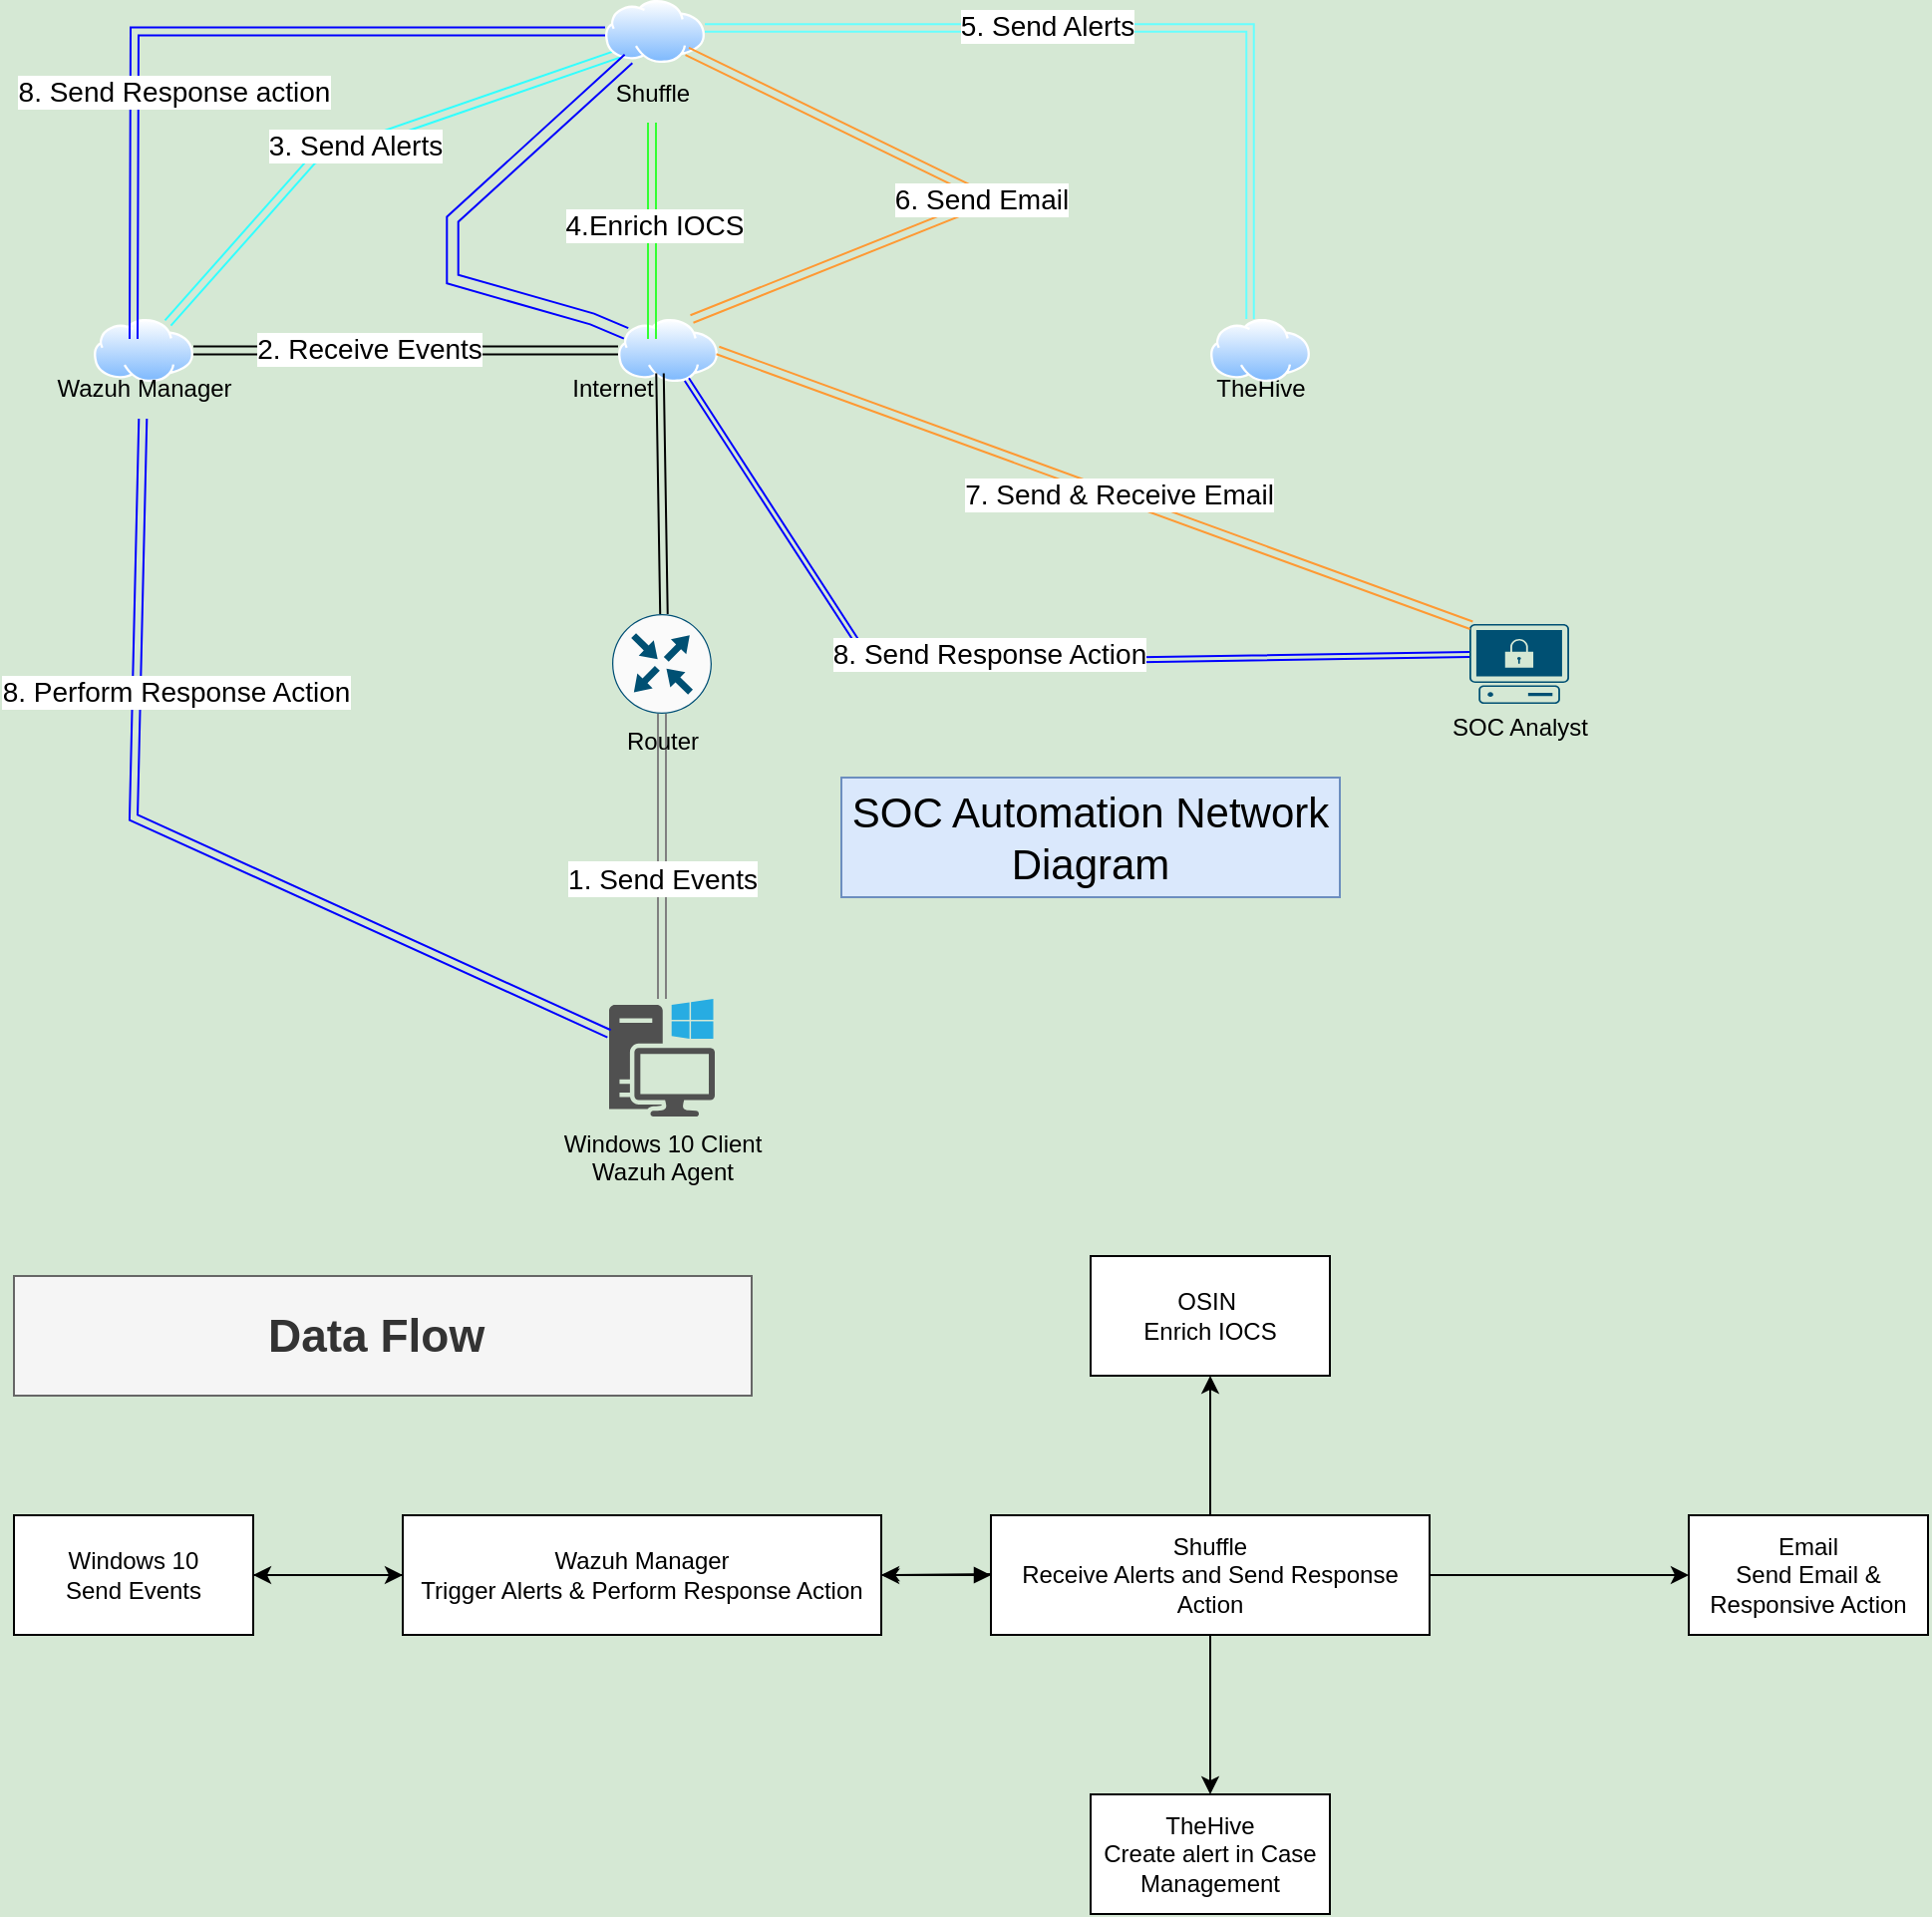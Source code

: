 <mxfile version="23.1.7" type="github">
  <diagram name="Page-1" id="DVfuGTTi-v3JhufijJKv">
    <mxGraphModel dx="1133" dy="644" grid="1" gridSize="10" guides="1" tooltips="1" connect="1" arrows="0" fold="1" page="1" pageScale="1" pageWidth="1100" pageHeight="850" background="#D5E8D4" math="0" shadow="0">
      <root>
        <mxCell id="0" />
        <mxCell id="1" parent="0" />
        <mxCell id="k55ChuR2nx8EMU8uZh2R-14" style="edgeStyle=orthogonalEdgeStyle;rounded=0;orthogonalLoop=1;jettySize=auto;html=1;startArrow=block;startFill=1;strokeColor=#808080;shape=link;" parent="1" source="k55ChuR2nx8EMU8uZh2R-1" target="k55ChuR2nx8EMU8uZh2R-2" edge="1">
          <mxGeometry relative="1" as="geometry" />
        </mxCell>
        <mxCell id="k55ChuR2nx8EMU8uZh2R-17" value="&lt;font style=&quot;font-size: 14px;&quot;&gt;1. Send Events&lt;/font&gt;" style="edgeLabel;html=1;align=center;verticalAlign=middle;resizable=0;points=[];fontSize=15;" parent="k55ChuR2nx8EMU8uZh2R-14" vertex="1" connectable="0">
          <mxGeometry x="0.245" y="-1" relative="1" as="geometry">
            <mxPoint x="-1" y="28" as="offset" />
          </mxGeometry>
        </mxCell>
        <mxCell id="k55ChuR2nx8EMU8uZh2R-1" value="Windows 10 Client&lt;br&gt;Wazuh Agent" style="sketch=0;pointerEvents=1;shadow=0;dashed=0;html=1;strokeColor=none;fillColor=#505050;labelPosition=center;verticalLabelPosition=bottom;verticalAlign=top;outlineConnect=0;align=center;shape=mxgraph.office.devices.workstation_pc;" parent="1" vertex="1">
          <mxGeometry x="308.5" y="521" width="53" height="59" as="geometry" />
        </mxCell>
        <mxCell id="k55ChuR2nx8EMU8uZh2R-2" value="Router" style="sketch=0;points=[[0.5,0,0],[1,0.5,0],[0.5,1,0],[0,0.5,0],[0.145,0.145,0],[0.856,0.145,0],[0.855,0.856,0],[0.145,0.855,0]];verticalLabelPosition=bottom;html=1;verticalAlign=top;aspect=fixed;align=center;pointerEvents=1;shape=mxgraph.cisco19.rect;prIcon=router;fillColor=#FAFAFA;strokeColor=#005073;" parent="1" vertex="1">
          <mxGeometry x="310" y="328" width="50" height="50" as="geometry" />
        </mxCell>
        <mxCell id="k55ChuR2nx8EMU8uZh2R-18" style="edgeStyle=orthogonalEdgeStyle;rounded=0;orthogonalLoop=1;jettySize=auto;html=1;entryX=1;entryY=0.5;entryDx=0;entryDy=0;shape=link;" parent="1" source="k55ChuR2nx8EMU8uZh2R-3" target="k55ChuR2nx8EMU8uZh2R-5" edge="1">
          <mxGeometry relative="1" as="geometry" />
        </mxCell>
        <mxCell id="k55ChuR2nx8EMU8uZh2R-19" value="&lt;font style=&quot;font-size: 14px;&quot;&gt;2. Receive Events&lt;/font&gt;" style="edgeLabel;html=1;align=center;verticalAlign=middle;resizable=0;points=[];" parent="k55ChuR2nx8EMU8uZh2R-18" vertex="1" connectable="0">
          <mxGeometry x="0.173" y="-1" relative="1" as="geometry">
            <mxPoint as="offset" />
          </mxGeometry>
        </mxCell>
        <mxCell id="k55ChuR2nx8EMU8uZh2R-3" value="" style="image;aspect=fixed;perimeter=ellipsePerimeter;html=1;align=center;shadow=0;dashed=0;spacingTop=3;image=img/lib/active_directory/internet_cloud.svg;" parent="1" vertex="1">
          <mxGeometry x="313" y="180" width="50" height="31.5" as="geometry" />
        </mxCell>
        <mxCell id="k55ChuR2nx8EMU8uZh2R-20" style="rounded=0;orthogonalLoop=1;jettySize=auto;html=1;entryX=0;entryY=1;entryDx=0;entryDy=0;shape=link;strokeColor=#33FFFF;" parent="1" source="k55ChuR2nx8EMU8uZh2R-5" target="k55ChuR2nx8EMU8uZh2R-7" edge="1">
          <mxGeometry relative="1" as="geometry">
            <Array as="points">
              <mxPoint x="160" y="100" />
            </Array>
          </mxGeometry>
        </mxCell>
        <mxCell id="k55ChuR2nx8EMU8uZh2R-21" value="&lt;font style=&quot;font-size: 14px;&quot;&gt;3. Send Alerts&lt;/font&gt;" style="edgeLabel;html=1;align=center;verticalAlign=middle;resizable=0;points=[];" parent="k55ChuR2nx8EMU8uZh2R-20" vertex="1" connectable="0">
          <mxGeometry x="-0.031" relative="1" as="geometry">
            <mxPoint as="offset" />
          </mxGeometry>
        </mxCell>
        <mxCell id="k55ChuR2nx8EMU8uZh2R-5" value="" style="image;aspect=fixed;perimeter=ellipsePerimeter;html=1;align=center;shadow=0;dashed=0;spacingTop=3;image=img/lib/active_directory/internet_cloud.svg;" parent="1" vertex="1">
          <mxGeometry x="50" y="180" width="50" height="31.5" as="geometry" />
        </mxCell>
        <mxCell id="k55ChuR2nx8EMU8uZh2R-6" style="edgeStyle=orthogonalEdgeStyle;rounded=0;orthogonalLoop=1;jettySize=auto;html=1;exitX=0.25;exitY=0;exitDx=0;exitDy=0;entryX=0.75;entryY=0;entryDx=0;entryDy=0;strokeColor=none;" parent="1" source="k55ChuR2nx8EMU8uZh2R-3" target="k55ChuR2nx8EMU8uZh2R-3" edge="1">
          <mxGeometry relative="1" as="geometry" />
        </mxCell>
        <mxCell id="k55ChuR2nx8EMU8uZh2R-36" style="edgeStyle=orthogonalEdgeStyle;rounded=0;orthogonalLoop=1;jettySize=auto;html=1;shape=link;strokeColor=#0000FF;" parent="1" source="k55ChuR2nx8EMU8uZh2R-7" edge="1">
          <mxGeometry relative="1" as="geometry">
            <mxPoint x="70" y="190.0" as="targetPoint" />
          </mxGeometry>
        </mxCell>
        <mxCell id="k55ChuR2nx8EMU8uZh2R-7" value="" style="image;aspect=fixed;perimeter=ellipsePerimeter;html=1;align=center;shadow=0;dashed=0;spacingTop=3;image=img/lib/active_directory/internet_cloud.svg;" parent="1" vertex="1">
          <mxGeometry x="306.5" y="20" width="50" height="31.5" as="geometry" />
        </mxCell>
        <mxCell id="k55ChuR2nx8EMU8uZh2R-38" style="rounded=0;orthogonalLoop=1;jettySize=auto;html=1;shape=link;strokeColor=#0000FF;" parent="1" source="k55ChuR2nx8EMU8uZh2R-8" target="k55ChuR2nx8EMU8uZh2R-1" edge="1">
          <mxGeometry relative="1" as="geometry">
            <Array as="points">
              <mxPoint x="70" y="430" />
            </Array>
          </mxGeometry>
        </mxCell>
        <mxCell id="k55ChuR2nx8EMU8uZh2R-39" value="&lt;font style=&quot;font-size: 14px;&quot;&gt;8. Perform Response Action&lt;/font&gt;" style="edgeLabel;html=1;align=center;verticalAlign=middle;resizable=0;points=[];" parent="k55ChuR2nx8EMU8uZh2R-38" vertex="1" connectable="0">
          <mxGeometry x="-0.407" y="1" relative="1" as="geometry">
            <mxPoint x="18" as="offset" />
          </mxGeometry>
        </mxCell>
        <mxCell id="k55ChuR2nx8EMU8uZh2R-8" value="Wazuh Manager" style="text;html=1;align=center;verticalAlign=middle;resizable=0;points=[];autosize=1;strokeColor=none;fillColor=none;" parent="1" vertex="1">
          <mxGeometry x="20" y="200" width="110" height="30" as="geometry" />
        </mxCell>
        <mxCell id="k55ChuR2nx8EMU8uZh2R-56" style="edgeStyle=orthogonalEdgeStyle;rounded=0;orthogonalLoop=1;jettySize=auto;html=1;entryX=0;entryY=0;entryDx=0;entryDy=0;strokeColor=none;" parent="1" source="k55ChuR2nx8EMU8uZh2R-9" target="k55ChuR2nx8EMU8uZh2R-3" edge="1">
          <mxGeometry relative="1" as="geometry" />
        </mxCell>
        <mxCell id="k55ChuR2nx8EMU8uZh2R-9" value="Internet" style="text;html=1;align=center;verticalAlign=middle;resizable=0;points=[];autosize=1;strokeColor=none;fillColor=none;" parent="1" vertex="1">
          <mxGeometry x="280" y="200" width="60" height="30" as="geometry" />
        </mxCell>
        <mxCell id="k55ChuR2nx8EMU8uZh2R-10" value="TheHive" style="text;html=1;align=center;verticalAlign=middle;resizable=0;points=[];autosize=1;strokeColor=none;fillColor=none;" parent="1" vertex="1">
          <mxGeometry x="600" y="200" width="70" height="30" as="geometry" />
        </mxCell>
        <mxCell id="k55ChuR2nx8EMU8uZh2R-22" style="edgeStyle=orthogonalEdgeStyle;rounded=0;orthogonalLoop=1;jettySize=auto;html=1;shape=link;strokeColor=#33FF33;" parent="1" source="k55ChuR2nx8EMU8uZh2R-11" edge="1">
          <mxGeometry relative="1" as="geometry">
            <mxPoint x="330" y="190.0" as="targetPoint" />
          </mxGeometry>
        </mxCell>
        <mxCell id="k55ChuR2nx8EMU8uZh2R-23" value="&lt;font style=&quot;font-size: 14px;&quot;&gt;4.Enrich IOCS&lt;/font&gt;" style="edgeLabel;html=1;align=center;verticalAlign=middle;resizable=0;points=[];" parent="k55ChuR2nx8EMU8uZh2R-22" vertex="1" connectable="0">
          <mxGeometry x="-0.051" y="1" relative="1" as="geometry">
            <mxPoint as="offset" />
          </mxGeometry>
        </mxCell>
        <mxCell id="k55ChuR2nx8EMU8uZh2R-28" style="rounded=0;orthogonalLoop=1;jettySize=auto;html=1;shape=link;strokeColor=#FF9933;exitX=0.794;exitY=-0.192;exitDx=0;exitDy=0;exitPerimeter=0;" parent="1" source="k55ChuR2nx8EMU8uZh2R-11" edge="1">
          <mxGeometry relative="1" as="geometry">
            <mxPoint x="380" y="60.21" as="sourcePoint" />
            <mxPoint x="350" y="180" as="targetPoint" />
            <Array as="points">
              <mxPoint x="500" y="120" />
            </Array>
          </mxGeometry>
        </mxCell>
        <mxCell id="k55ChuR2nx8EMU8uZh2R-29" value="&lt;font style=&quot;font-size: 14px;&quot;&gt;6. Send Email&lt;/font&gt;" style="edgeLabel;html=1;align=center;verticalAlign=middle;resizable=0;points=[];" parent="k55ChuR2nx8EMU8uZh2R-28" vertex="1" connectable="0">
          <mxGeometry x="-0.005" y="-2" relative="1" as="geometry">
            <mxPoint as="offset" />
          </mxGeometry>
        </mxCell>
        <mxCell id="k55ChuR2nx8EMU8uZh2R-11" value="Shuffle" style="text;html=1;align=center;verticalAlign=middle;resizable=0;points=[];autosize=1;strokeColor=none;fillColor=none;" parent="1" vertex="1">
          <mxGeometry x="300" y="51.5" width="60" height="30" as="geometry" />
        </mxCell>
        <mxCell id="k55ChuR2nx8EMU8uZh2R-12" value="" style="points=[[0.02,0.015,0],[0.5,0,0],[0.98,0.015,0],[1,0.38,0],[0.895,0.98,0],[0.5,1,0],[0.105,0.98,0],[0,0.38,0]];verticalLabelPosition=bottom;sketch=0;html=1;verticalAlign=top;aspect=fixed;align=center;pointerEvents=1;shape=mxgraph.cisco19.secure_endpoint_pc;fillColor=#005073;strokeColor=none;" parent="1" vertex="1">
          <mxGeometry x="740" y="333" width="50" height="40" as="geometry" />
        </mxCell>
        <mxCell id="k55ChuR2nx8EMU8uZh2R-13" value="SOC Analyst" style="text;html=1;align=center;verticalAlign=middle;resizable=0;points=[];autosize=1;strokeColor=none;fillColor=none;" parent="1" vertex="1">
          <mxGeometry x="720" y="370" width="90" height="30" as="geometry" />
        </mxCell>
        <mxCell id="k55ChuR2nx8EMU8uZh2R-16" style="rounded=0;orthogonalLoop=1;jettySize=auto;html=1;entryX=0.467;entryY=-0.142;entryDx=0;entryDy=0;entryPerimeter=0;shape=link;width=-3.75;" parent="1" edge="1">
          <mxGeometry relative="1" as="geometry">
            <mxPoint x="335.99" y="328" as="sourcePoint" />
            <mxPoint x="334.01" y="207.24" as="targetPoint" />
          </mxGeometry>
        </mxCell>
        <mxCell id="k55ChuR2nx8EMU8uZh2R-30" style="rounded=0;orthogonalLoop=1;jettySize=auto;html=1;entryX=0.02;entryY=0.015;entryDx=0;entryDy=0;entryPerimeter=0;shape=link;strokeColor=#FF9933;exitX=1;exitY=0.5;exitDx=0;exitDy=0;" parent="1" source="k55ChuR2nx8EMU8uZh2R-3" target="k55ChuR2nx8EMU8uZh2R-12" edge="1">
          <mxGeometry relative="1" as="geometry">
            <mxPoint x="370.77" y="189.998" as="sourcePoint" />
            <mxPoint x="680" y="317.17" as="targetPoint" />
          </mxGeometry>
        </mxCell>
        <mxCell id="k55ChuR2nx8EMU8uZh2R-31" value="&lt;font style=&quot;font-size: 14px;&quot;&gt;7. Send &amp;amp; Receive Email&lt;/font&gt;" style="edgeLabel;html=1;align=center;verticalAlign=middle;resizable=0;points=[];" parent="k55ChuR2nx8EMU8uZh2R-30" vertex="1" connectable="0">
          <mxGeometry x="0.062" y="1" relative="1" as="geometry">
            <mxPoint as="offset" />
          </mxGeometry>
        </mxCell>
        <mxCell id="k55ChuR2nx8EMU8uZh2R-32" style="rounded=0;orthogonalLoop=1;jettySize=auto;html=1;shape=link;strokeColor=#0000FF;width=2.5;exitX=0;exitY=0.38;exitDx=0;exitDy=0;exitPerimeter=0;" parent="1" source="k55ChuR2nx8EMU8uZh2R-12" target="k55ChuR2nx8EMU8uZh2R-3" edge="1">
          <mxGeometry relative="1" as="geometry">
            <mxPoint x="680" y="350.989" as="sourcePoint" />
            <mxPoint x="359.5" y="211.5" as="targetPoint" />
            <Array as="points">
              <mxPoint x="440" y="353" />
            </Array>
          </mxGeometry>
        </mxCell>
        <mxCell id="k55ChuR2nx8EMU8uZh2R-33" value="&lt;font style=&quot;font-size: 14px;&quot;&gt;8. Send Response Action&lt;/font&gt;" style="edgeLabel;html=1;align=center;verticalAlign=middle;resizable=0;points=[];" parent="k55ChuR2nx8EMU8uZh2R-32" vertex="1" connectable="0">
          <mxGeometry x="-0.008" y="-1" relative="1" as="geometry">
            <mxPoint x="-8" y="-3" as="offset" />
          </mxGeometry>
        </mxCell>
        <mxCell id="k55ChuR2nx8EMU8uZh2R-34" style="rounded=0;orthogonalLoop=1;jettySize=auto;html=1;entryX=0.304;entryY=-0.067;entryDx=0;entryDy=0;entryPerimeter=0;shape=link;strokeColor=#0000FF;width=5.714;" parent="1" source="k55ChuR2nx8EMU8uZh2R-3" target="k55ChuR2nx8EMU8uZh2R-11" edge="1">
          <mxGeometry relative="1" as="geometry">
            <Array as="points">
              <mxPoint x="300" y="180" />
              <mxPoint x="230" y="160" />
              <mxPoint x="230" y="130" />
            </Array>
          </mxGeometry>
        </mxCell>
        <mxCell id="k55ChuR2nx8EMU8uZh2R-35" style="edgeStyle=orthogonalEdgeStyle;rounded=0;orthogonalLoop=1;jettySize=auto;html=1;entryX=0.461;entryY=-0.058;entryDx=0;entryDy=0;entryPerimeter=0;shape=link;strokeColor=none;" parent="1" source="k55ChuR2nx8EMU8uZh2R-7" target="k55ChuR2nx8EMU8uZh2R-8" edge="1">
          <mxGeometry relative="1" as="geometry" />
        </mxCell>
        <mxCell id="k55ChuR2nx8EMU8uZh2R-37" value="&lt;font style=&quot;font-size: 14px;&quot;&gt;8. Send Response action&lt;/font&gt;" style="edgeLabel;html=1;align=center;verticalAlign=middle;resizable=0;points=[];" parent="k55ChuR2nx8EMU8uZh2R-35" vertex="1" connectable="0">
          <mxGeometry x="0.341" y="1" relative="1" as="geometry">
            <mxPoint x="18" y="-1" as="offset" />
          </mxGeometry>
        </mxCell>
        <mxCell id="k55ChuR2nx8EMU8uZh2R-41" style="edgeStyle=orthogonalEdgeStyle;rounded=0;orthogonalLoop=1;jettySize=auto;html=1;" parent="1" source="k55ChuR2nx8EMU8uZh2R-40" edge="1">
          <mxGeometry relative="1" as="geometry">
            <mxPoint x="250" y="810" as="targetPoint" />
          </mxGeometry>
        </mxCell>
        <mxCell id="k55ChuR2nx8EMU8uZh2R-40" value="Windows 10&lt;br&gt;Send Events" style="whiteSpace=wrap;html=1;" parent="1" vertex="1">
          <mxGeometry x="10" y="780" width="120" height="60" as="geometry" />
        </mxCell>
        <mxCell id="k55ChuR2nx8EMU8uZh2R-43" value="" style="edgeStyle=orthogonalEdgeStyle;rounded=0;orthogonalLoop=1;jettySize=auto;html=1;startArrow=classic;startFill=1;" parent="1" source="k55ChuR2nx8EMU8uZh2R-42" target="k55ChuR2nx8EMU8uZh2R-40" edge="1">
          <mxGeometry relative="1" as="geometry" />
        </mxCell>
        <mxCell id="k55ChuR2nx8EMU8uZh2R-44" style="edgeStyle=orthogonalEdgeStyle;rounded=0;orthogonalLoop=1;jettySize=auto;html=1;exitX=1;exitY=0.5;exitDx=0;exitDy=0;startArrow=classicThin;startFill=1;endArrow=classicThin;endFill=1;" parent="1" source="k55ChuR2nx8EMU8uZh2R-42" edge="1">
          <mxGeometry relative="1" as="geometry">
            <mxPoint x="510" y="809.5" as="targetPoint" />
          </mxGeometry>
        </mxCell>
        <mxCell id="k55ChuR2nx8EMU8uZh2R-42" value="Wazuh Manager&lt;br&gt;Trigger Alerts &amp;amp; Perform Response Action" style="whiteSpace=wrap;html=1;" parent="1" vertex="1">
          <mxGeometry x="205" y="780" width="240" height="60" as="geometry" />
        </mxCell>
        <mxCell id="k55ChuR2nx8EMU8uZh2R-47" value="" style="edgeStyle=orthogonalEdgeStyle;rounded=0;orthogonalLoop=1;jettySize=auto;html=1;startArrow=block;startFill=1;" parent="1" source="k55ChuR2nx8EMU8uZh2R-46" target="k55ChuR2nx8EMU8uZh2R-42" edge="1">
          <mxGeometry relative="1" as="geometry" />
        </mxCell>
        <mxCell id="k55ChuR2nx8EMU8uZh2R-49" value="" style="edgeStyle=orthogonalEdgeStyle;rounded=0;orthogonalLoop=1;jettySize=auto;html=1;" parent="1" source="k55ChuR2nx8EMU8uZh2R-46" target="k55ChuR2nx8EMU8uZh2R-48" edge="1">
          <mxGeometry relative="1" as="geometry" />
        </mxCell>
        <mxCell id="k55ChuR2nx8EMU8uZh2R-51" value="" style="edgeStyle=orthogonalEdgeStyle;rounded=0;orthogonalLoop=1;jettySize=auto;html=1;" parent="1" source="k55ChuR2nx8EMU8uZh2R-46" target="k55ChuR2nx8EMU8uZh2R-50" edge="1">
          <mxGeometry relative="1" as="geometry" />
        </mxCell>
        <mxCell id="k55ChuR2nx8EMU8uZh2R-53" value="" style="edgeStyle=orthogonalEdgeStyle;rounded=0;orthogonalLoop=1;jettySize=auto;html=1;" parent="1" source="k55ChuR2nx8EMU8uZh2R-46" target="k55ChuR2nx8EMU8uZh2R-52" edge="1">
          <mxGeometry relative="1" as="geometry" />
        </mxCell>
        <mxCell id="k55ChuR2nx8EMU8uZh2R-46" value="Shuffle&lt;br&gt;Receive Alerts and Send Response Action" style="whiteSpace=wrap;html=1;" parent="1" vertex="1">
          <mxGeometry x="500" y="780" width="220" height="60" as="geometry" />
        </mxCell>
        <mxCell id="k55ChuR2nx8EMU8uZh2R-48" value="OSIN&amp;nbsp;&lt;br&gt;Enrich IOCS" style="whiteSpace=wrap;html=1;" parent="1" vertex="1">
          <mxGeometry x="550" y="650" width="120" height="60" as="geometry" />
        </mxCell>
        <mxCell id="k55ChuR2nx8EMU8uZh2R-50" value="TheHive&lt;br&gt;Create alert in Case Management" style="whiteSpace=wrap;html=1;" parent="1" vertex="1">
          <mxGeometry x="550" y="920" width="120" height="60" as="geometry" />
        </mxCell>
        <mxCell id="k55ChuR2nx8EMU8uZh2R-52" value="Email&lt;br&gt;Send Email &amp;amp; Responsive Action" style="whiteSpace=wrap;html=1;" parent="1" vertex="1">
          <mxGeometry x="850" y="780" width="120" height="60" as="geometry" />
        </mxCell>
        <mxCell id="k55ChuR2nx8EMU8uZh2R-54" value="&lt;b&gt;&lt;font style=&quot;font-size: 23px;&quot;&gt;Data Flow&amp;nbsp;&lt;/font&gt;&lt;/b&gt;" style="whiteSpace=wrap;html=1;fillColor=#f5f5f5;strokeColor=#666666;fontColor=#333333;" parent="1" vertex="1">
          <mxGeometry x="10" y="660" width="370" height="60" as="geometry" />
        </mxCell>
        <mxCell id="k55ChuR2nx8EMU8uZh2R-55" value="&lt;font style=&quot;font-size: 21px;&quot;&gt;SOC Automation Network Diagram&lt;/font&gt;" style="whiteSpace=wrap;html=1;fillColor=#dae8fc;strokeColor=#6c8ebf;" parent="1" vertex="1">
          <mxGeometry x="425" y="410" width="250" height="60" as="geometry" />
        </mxCell>
        <mxCell id="k55ChuR2nx8EMU8uZh2R-60" value="" style="rounded=0;orthogonalLoop=1;jettySize=auto;html=1;shape=link;strokeColor=#66FFFF;width=3.75;exitX=1;exitY=0.5;exitDx=0;exitDy=0;" parent="1" edge="1">
          <mxGeometry relative="1" as="geometry">
            <mxPoint x="356.5" y="34.06" as="sourcePoint" />
            <mxPoint x="630" y="180" as="targetPoint" />
            <Array as="points">
              <mxPoint x="630" y="34" />
            </Array>
          </mxGeometry>
        </mxCell>
        <mxCell id="k55ChuR2nx8EMU8uZh2R-62" value="&lt;font style=&quot;font-size: 14px;&quot;&gt;5. Send Alerts&lt;/font&gt;" style="edgeLabel;html=1;align=center;verticalAlign=middle;resizable=0;points=[];" parent="k55ChuR2nx8EMU8uZh2R-60" vertex="1" connectable="0">
          <mxGeometry x="-0.185" y="1" relative="1" as="geometry">
            <mxPoint as="offset" />
          </mxGeometry>
        </mxCell>
        <mxCell id="k55ChuR2nx8EMU8uZh2R-4" value="" style="image;aspect=fixed;perimeter=ellipsePerimeter;html=1;align=center;shadow=0;dashed=0;spacingTop=3;image=img/lib/active_directory/internet_cloud.svg;" parent="1" vertex="1">
          <mxGeometry x="610" y="180" width="50" height="31.5" as="geometry" />
        </mxCell>
      </root>
    </mxGraphModel>
  </diagram>
</mxfile>
